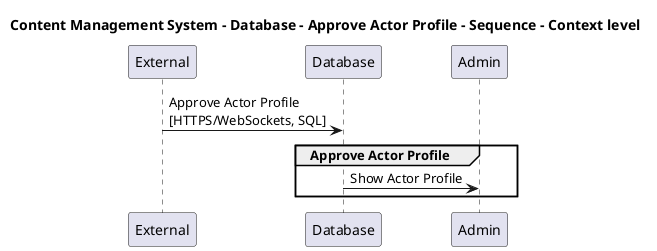 @startuml

title Content Management System - Database - Approve Actor Profile - Sequence - Context level

participant "External" as C4InterFlow.SoftwareSystems.ExternalSystem
participant "Database" as ContentManagementSystem.SoftwareSystems.Database
participant "Admin" as ContentManagementSystem.SoftwareSystems.Admin

C4InterFlow.SoftwareSystems.ExternalSystem -> ContentManagementSystem.SoftwareSystems.Database : Approve Actor Profile\n[HTTPS/WebSockets, SQL]
group Approve Actor Profile
ContentManagementSystem.SoftwareSystems.Database -> ContentManagementSystem.SoftwareSystems.Admin : Show Actor Profile
end


@enduml
